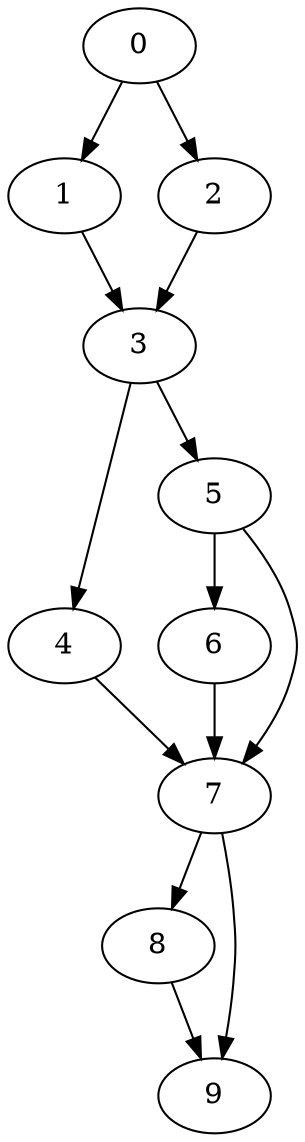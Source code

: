 digraph {
	0
	1
	2
	3
	4
	5
	6
	7
	8
	9
	1 -> 3
	2 -> 3
	7 -> 9
	8 -> 9
	4 -> 7
	5 -> 7
	6 -> 7
	7 -> 8
	0 -> 1
	0 -> 2
	3 -> 4
	3 -> 5
	5 -> 6
}
